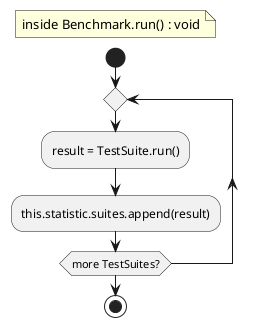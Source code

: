 @startuml
floating note: inside Benchmark.run() : void

start

repeat
:result = TestSuite.run();
:this.statistic.suites.append(result);
repeat while (more TestSuites?)

stop

@enduml
